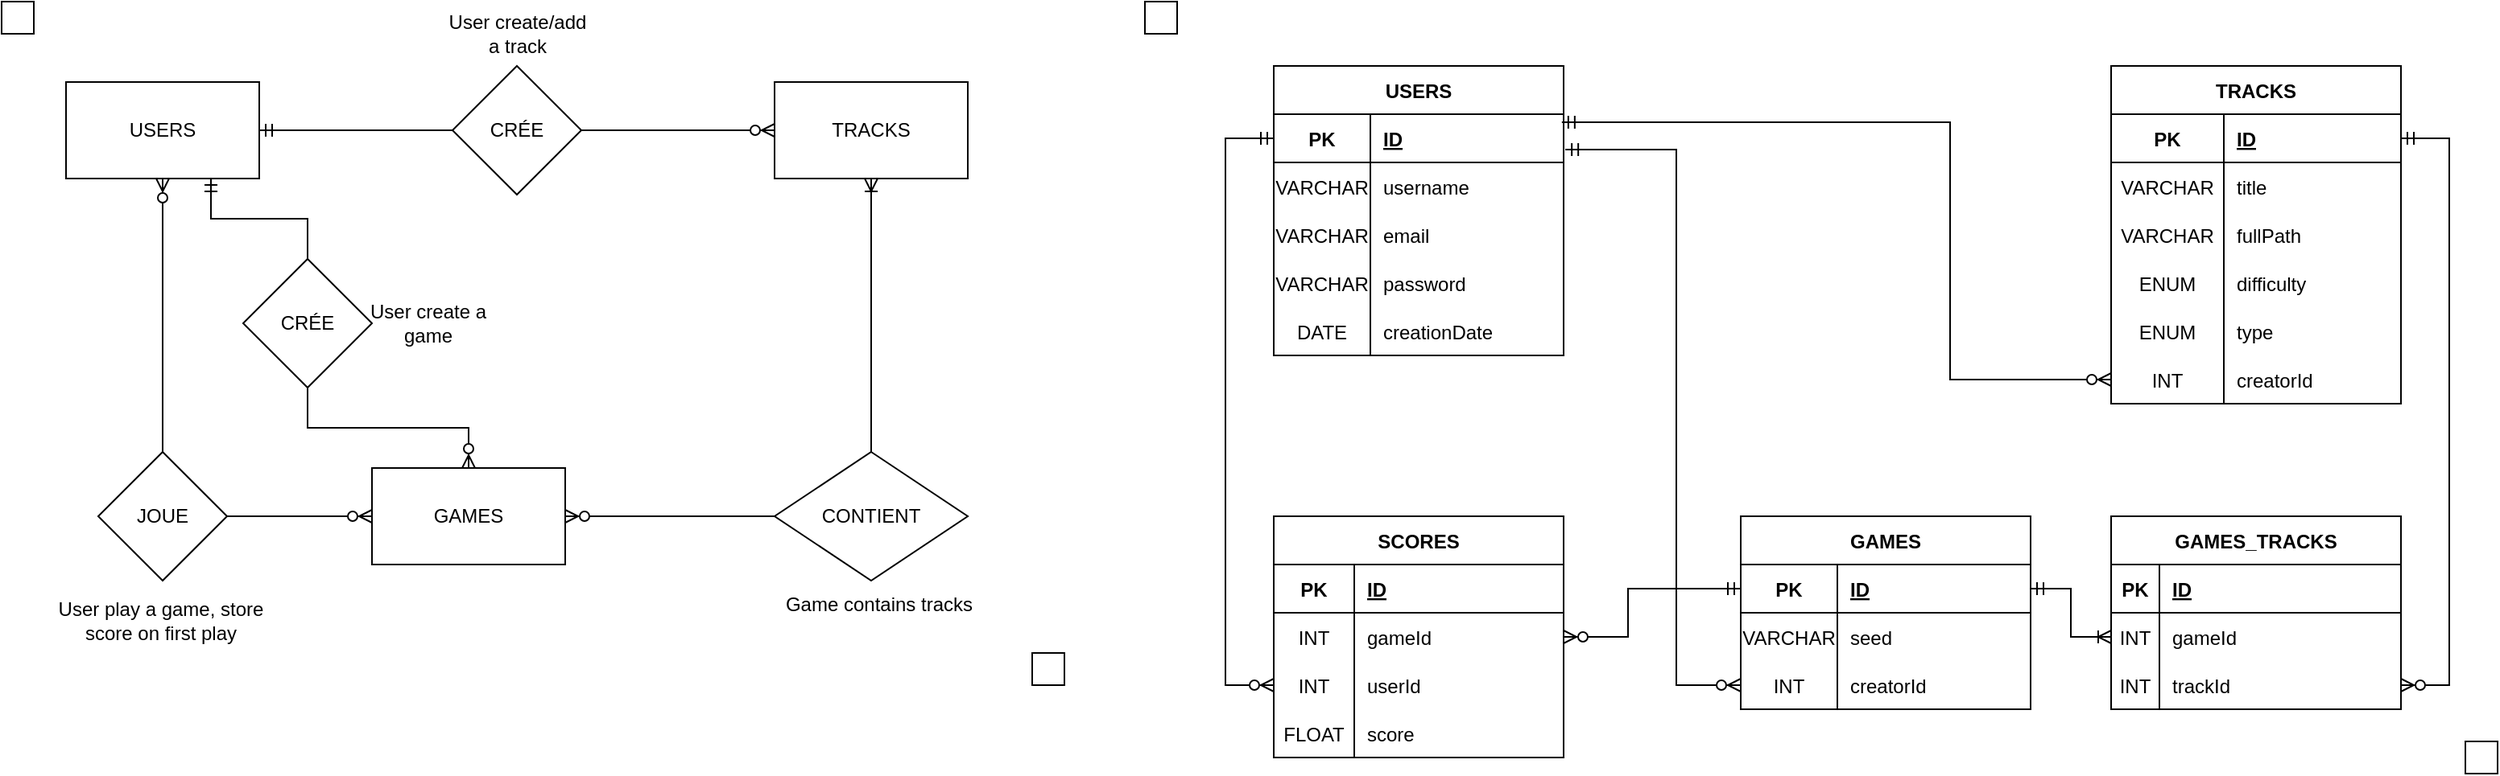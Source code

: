 <mxfile version="14.5.3" type="device"><diagram name="Page-1" id="97916047-d0de-89f5-080d-49f4d83e522f"><mxGraphModel dx="1020" dy="618" grid="1" gridSize="10" guides="1" tooltips="1" connect="1" arrows="1" fold="1" page="1" pageScale="1.5" pageWidth="1169" pageHeight="827" background="#ffffff" math="0" shadow="0"><root><mxCell id="0"/><mxCell id="1" parent="0"/><mxCell id="CS-FaStRiNqNvO4yobFf-221" value="TRACKS" style="shape=table;startSize=30;container=1;collapsible=1;childLayout=tableLayout;fixedRows=1;rowLines=0;fontStyle=1;align=center;resizeLast=1;" parent="1" vertex="1"><mxGeometry x="1400" y="520" width="180" height="210" as="geometry"/></mxCell><mxCell id="CS-FaStRiNqNvO4yobFf-222" value="" style="shape=partialRectangle;collapsible=0;dropTarget=0;pointerEvents=0;fillColor=none;top=0;left=0;bottom=1;right=0;points=[[0,0.5],[1,0.5]];portConstraint=eastwest;" parent="CS-FaStRiNqNvO4yobFf-221" vertex="1"><mxGeometry y="30" width="180" height="30" as="geometry"/></mxCell><mxCell id="CS-FaStRiNqNvO4yobFf-223" value="PK" style="shape=partialRectangle;connectable=0;fillColor=none;top=0;left=0;bottom=0;right=0;fontStyle=1;overflow=hidden;" parent="CS-FaStRiNqNvO4yobFf-222" vertex="1"><mxGeometry width="70" height="30" as="geometry"/></mxCell><mxCell id="CS-FaStRiNqNvO4yobFf-224" value="ID" style="shape=partialRectangle;connectable=0;fillColor=none;top=0;left=0;bottom=0;right=0;align=left;spacingLeft=6;fontStyle=5;overflow=hidden;" parent="CS-FaStRiNqNvO4yobFf-222" vertex="1"><mxGeometry x="70" width="110" height="30" as="geometry"/></mxCell><mxCell id="CS-FaStRiNqNvO4yobFf-225" value="" style="shape=partialRectangle;collapsible=0;dropTarget=0;pointerEvents=0;fillColor=none;top=0;left=0;bottom=0;right=0;points=[[0,0.5],[1,0.5]];portConstraint=eastwest;" parent="CS-FaStRiNqNvO4yobFf-221" vertex="1"><mxGeometry y="60" width="180" height="30" as="geometry"/></mxCell><mxCell id="CS-FaStRiNqNvO4yobFf-226" value="VARCHAR" style="shape=partialRectangle;connectable=0;fillColor=none;top=0;left=0;bottom=0;right=0;editable=1;overflow=hidden;" parent="CS-FaStRiNqNvO4yobFf-225" vertex="1"><mxGeometry width="70" height="30" as="geometry"/></mxCell><mxCell id="CS-FaStRiNqNvO4yobFf-227" value="title" style="shape=partialRectangle;connectable=0;fillColor=none;top=0;left=0;bottom=0;right=0;align=left;spacingLeft=6;overflow=hidden;" parent="CS-FaStRiNqNvO4yobFf-225" vertex="1"><mxGeometry x="70" width="110" height="30" as="geometry"/></mxCell><mxCell id="CS-FaStRiNqNvO4yobFf-228" style="shape=partialRectangle;collapsible=0;dropTarget=0;pointerEvents=0;fillColor=none;top=0;left=0;bottom=0;right=0;points=[[0,0.5],[1,0.5]];portConstraint=eastwest;" parent="CS-FaStRiNqNvO4yobFf-221" vertex="1"><mxGeometry y="90" width="180" height="30" as="geometry"/></mxCell><mxCell id="CS-FaStRiNqNvO4yobFf-229" value="VARCHAR" style="shape=partialRectangle;connectable=0;fillColor=none;top=0;left=0;bottom=0;right=0;editable=1;overflow=hidden;" parent="CS-FaStRiNqNvO4yobFf-228" vertex="1"><mxGeometry width="70" height="30" as="geometry"/></mxCell><mxCell id="CS-FaStRiNqNvO4yobFf-230" value="fullPath" style="shape=partialRectangle;connectable=0;fillColor=none;top=0;left=0;bottom=0;right=0;align=left;spacingLeft=6;overflow=hidden;" parent="CS-FaStRiNqNvO4yobFf-228" vertex="1"><mxGeometry x="70" width="110" height="30" as="geometry"/></mxCell><mxCell id="CS-FaStRiNqNvO4yobFf-231" style="shape=partialRectangle;collapsible=0;dropTarget=0;pointerEvents=0;fillColor=none;top=0;left=0;bottom=0;right=0;points=[[0,0.5],[1,0.5]];portConstraint=eastwest;" parent="CS-FaStRiNqNvO4yobFf-221" vertex="1"><mxGeometry y="120" width="180" height="30" as="geometry"/></mxCell><mxCell id="CS-FaStRiNqNvO4yobFf-232" value="ENUM" style="shape=partialRectangle;connectable=0;fillColor=none;top=0;left=0;bottom=0;right=0;editable=1;overflow=hidden;" parent="CS-FaStRiNqNvO4yobFf-231" vertex="1"><mxGeometry width="70" height="30" as="geometry"/></mxCell><mxCell id="CS-FaStRiNqNvO4yobFf-233" value="difficulty" style="shape=partialRectangle;connectable=0;fillColor=none;top=0;left=0;bottom=0;right=0;align=left;spacingLeft=6;overflow=hidden;" parent="CS-FaStRiNqNvO4yobFf-231" vertex="1"><mxGeometry x="70" width="110" height="30" as="geometry"/></mxCell><mxCell id="CS-FaStRiNqNvO4yobFf-234" style="shape=partialRectangle;collapsible=0;dropTarget=0;pointerEvents=0;fillColor=none;top=0;left=0;bottom=0;right=0;points=[[0,0.5],[1,0.5]];portConstraint=eastwest;" parent="CS-FaStRiNqNvO4yobFf-221" vertex="1"><mxGeometry y="150" width="180" height="30" as="geometry"/></mxCell><mxCell id="CS-FaStRiNqNvO4yobFf-235" value="ENUM" style="shape=partialRectangle;connectable=0;fillColor=none;top=0;left=0;bottom=0;right=0;editable=1;overflow=hidden;" parent="CS-FaStRiNqNvO4yobFf-234" vertex="1"><mxGeometry width="70" height="30" as="geometry"/></mxCell><mxCell id="CS-FaStRiNqNvO4yobFf-236" value="type" style="shape=partialRectangle;connectable=0;fillColor=none;top=0;left=0;bottom=0;right=0;align=left;spacingLeft=6;overflow=hidden;" parent="CS-FaStRiNqNvO4yobFf-234" vertex="1"><mxGeometry x="70" width="110" height="30" as="geometry"/></mxCell><mxCell id="02xay3juGhmSm_tKkRU3-226" style="shape=partialRectangle;collapsible=0;dropTarget=0;pointerEvents=0;fillColor=none;top=0;left=0;bottom=0;right=0;points=[[0,0.5],[1,0.5]];portConstraint=eastwest;" vertex="1" parent="CS-FaStRiNqNvO4yobFf-221"><mxGeometry y="180" width="180" height="30" as="geometry"/></mxCell><mxCell id="02xay3juGhmSm_tKkRU3-227" value="INT" style="shape=partialRectangle;connectable=0;fillColor=none;top=0;left=0;bottom=0;right=0;editable=1;overflow=hidden;" vertex="1" parent="02xay3juGhmSm_tKkRU3-226"><mxGeometry width="70" height="30" as="geometry"/></mxCell><mxCell id="02xay3juGhmSm_tKkRU3-228" value="creatorId" style="shape=partialRectangle;connectable=0;fillColor=none;top=0;left=0;bottom=0;right=0;align=left;spacingLeft=6;overflow=hidden;" vertex="1" parent="02xay3juGhmSm_tKkRU3-226"><mxGeometry x="70" width="110" height="30" as="geometry"/></mxCell><mxCell id="CS-FaStRiNqNvO4yobFf-237" value="SCORES" style="shape=table;startSize=30;container=1;collapsible=1;childLayout=tableLayout;fixedRows=1;rowLines=0;fontStyle=1;align=center;resizeLast=1;" parent="1" vertex="1"><mxGeometry x="880" y="800" width="180" height="150" as="geometry"/></mxCell><mxCell id="CS-FaStRiNqNvO4yobFf-238" value="" style="shape=partialRectangle;collapsible=0;dropTarget=0;pointerEvents=0;fillColor=none;top=0;left=0;bottom=1;right=0;points=[[0,0.5],[1,0.5]];portConstraint=eastwest;" parent="CS-FaStRiNqNvO4yobFf-237" vertex="1"><mxGeometry y="30" width="180" height="30" as="geometry"/></mxCell><mxCell id="CS-FaStRiNqNvO4yobFf-239" value="PK" style="shape=partialRectangle;connectable=0;fillColor=none;top=0;left=0;bottom=0;right=0;fontStyle=1;overflow=hidden;" parent="CS-FaStRiNqNvO4yobFf-238" vertex="1"><mxGeometry width="50" height="30" as="geometry"/></mxCell><mxCell id="CS-FaStRiNqNvO4yobFf-240" value="ID" style="shape=partialRectangle;connectable=0;fillColor=none;top=0;left=0;bottom=0;right=0;align=left;spacingLeft=6;fontStyle=5;overflow=hidden;" parent="CS-FaStRiNqNvO4yobFf-238" vertex="1"><mxGeometry x="50" width="130" height="30" as="geometry"/></mxCell><mxCell id="CS-FaStRiNqNvO4yobFf-241" value="" style="shape=partialRectangle;collapsible=0;dropTarget=0;pointerEvents=0;fillColor=none;top=0;left=0;bottom=0;right=0;points=[[0,0.5],[1,0.5]];portConstraint=eastwest;" parent="CS-FaStRiNqNvO4yobFf-237" vertex="1"><mxGeometry y="60" width="180" height="30" as="geometry"/></mxCell><mxCell id="CS-FaStRiNqNvO4yobFf-242" value="INT" style="shape=partialRectangle;connectable=0;fillColor=none;top=0;left=0;bottom=0;right=0;editable=1;overflow=hidden;" parent="CS-FaStRiNqNvO4yobFf-241" vertex="1"><mxGeometry width="50" height="30" as="geometry"/></mxCell><mxCell id="CS-FaStRiNqNvO4yobFf-243" value="gameId" style="shape=partialRectangle;connectable=0;fillColor=none;top=0;left=0;bottom=0;right=0;align=left;spacingLeft=6;overflow=hidden;" parent="CS-FaStRiNqNvO4yobFf-241" vertex="1"><mxGeometry x="50" width="130" height="30" as="geometry"/></mxCell><mxCell id="CS-FaStRiNqNvO4yobFf-244" value="" style="shape=partialRectangle;collapsible=0;dropTarget=0;pointerEvents=0;fillColor=none;top=0;left=0;bottom=0;right=0;points=[[0,0.5],[1,0.5]];portConstraint=eastwest;" parent="CS-FaStRiNqNvO4yobFf-237" vertex="1"><mxGeometry y="90" width="180" height="30" as="geometry"/></mxCell><mxCell id="CS-FaStRiNqNvO4yobFf-245" value="INT" style="shape=partialRectangle;connectable=0;fillColor=none;top=0;left=0;bottom=0;right=0;editable=1;overflow=hidden;" parent="CS-FaStRiNqNvO4yobFf-244" vertex="1"><mxGeometry width="50" height="30" as="geometry"/></mxCell><mxCell id="CS-FaStRiNqNvO4yobFf-246" value="userId" style="shape=partialRectangle;connectable=0;fillColor=none;top=0;left=0;bottom=0;right=0;align=left;spacingLeft=6;overflow=hidden;" parent="CS-FaStRiNqNvO4yobFf-244" vertex="1"><mxGeometry x="50" width="130" height="30" as="geometry"/></mxCell><mxCell id="02xay3juGhmSm_tKkRU3-238" style="shape=partialRectangle;collapsible=0;dropTarget=0;pointerEvents=0;fillColor=none;top=0;left=0;bottom=0;right=0;points=[[0,0.5],[1,0.5]];portConstraint=eastwest;" vertex="1" parent="CS-FaStRiNqNvO4yobFf-237"><mxGeometry y="120" width="180" height="30" as="geometry"/></mxCell><mxCell id="02xay3juGhmSm_tKkRU3-239" value="FLOAT" style="shape=partialRectangle;connectable=0;fillColor=none;top=0;left=0;bottom=0;right=0;editable=1;overflow=hidden;" vertex="1" parent="02xay3juGhmSm_tKkRU3-238"><mxGeometry width="50" height="30" as="geometry"/></mxCell><mxCell id="02xay3juGhmSm_tKkRU3-240" value="score" style="shape=partialRectangle;connectable=0;fillColor=none;top=0;left=0;bottom=0;right=0;align=left;spacingLeft=6;overflow=hidden;" vertex="1" parent="02xay3juGhmSm_tKkRU3-238"><mxGeometry x="50" width="130" height="30" as="geometry"/></mxCell><mxCell id="CS-FaStRiNqNvO4yobFf-247" value="USERS" style="shape=table;startSize=30;container=1;collapsible=1;childLayout=tableLayout;fixedRows=1;rowLines=0;fontStyle=1;align=center;resizeLast=1;" parent="1" vertex="1"><mxGeometry x="880" y="520" width="180" height="180" as="geometry"/></mxCell><mxCell id="CS-FaStRiNqNvO4yobFf-248" value="" style="shape=partialRectangle;collapsible=0;dropTarget=0;pointerEvents=0;fillColor=none;top=0;left=0;bottom=1;right=0;points=[[0,0.5],[1,0.5]];portConstraint=eastwest;" parent="CS-FaStRiNqNvO4yobFf-247" vertex="1"><mxGeometry y="30" width="180" height="30" as="geometry"/></mxCell><mxCell id="CS-FaStRiNqNvO4yobFf-249" value="PK" style="shape=partialRectangle;connectable=0;fillColor=none;top=0;left=0;bottom=0;right=0;fontStyle=1;overflow=hidden;" parent="CS-FaStRiNqNvO4yobFf-248" vertex="1"><mxGeometry width="60" height="30" as="geometry"/></mxCell><mxCell id="CS-FaStRiNqNvO4yobFf-250" value="ID" style="shape=partialRectangle;connectable=0;fillColor=none;top=0;left=0;bottom=0;right=0;align=left;spacingLeft=6;fontStyle=5;overflow=hidden;" parent="CS-FaStRiNqNvO4yobFf-248" vertex="1"><mxGeometry x="60" width="120" height="30" as="geometry"/></mxCell><mxCell id="CS-FaStRiNqNvO4yobFf-251" value="" style="shape=partialRectangle;collapsible=0;dropTarget=0;pointerEvents=0;fillColor=none;top=0;left=0;bottom=0;right=0;points=[[0,0.5],[1,0.5]];portConstraint=eastwest;" parent="CS-FaStRiNqNvO4yobFf-247" vertex="1"><mxGeometry y="60" width="180" height="30" as="geometry"/></mxCell><mxCell id="CS-FaStRiNqNvO4yobFf-252" value="VARCHAR" style="shape=partialRectangle;connectable=0;fillColor=none;top=0;left=0;bottom=0;right=0;editable=1;overflow=hidden;" parent="CS-FaStRiNqNvO4yobFf-251" vertex="1"><mxGeometry width="60" height="30" as="geometry"/></mxCell><mxCell id="CS-FaStRiNqNvO4yobFf-253" value="username" style="shape=partialRectangle;connectable=0;fillColor=none;top=0;left=0;bottom=0;right=0;align=left;spacingLeft=6;overflow=hidden;" parent="CS-FaStRiNqNvO4yobFf-251" vertex="1"><mxGeometry x="60" width="120" height="30" as="geometry"/></mxCell><mxCell id="CS-FaStRiNqNvO4yobFf-257" style="shape=partialRectangle;collapsible=0;dropTarget=0;pointerEvents=0;fillColor=none;top=0;left=0;bottom=0;right=0;points=[[0,0.5],[1,0.5]];portConstraint=eastwest;" parent="CS-FaStRiNqNvO4yobFf-247" vertex="1"><mxGeometry y="90" width="180" height="30" as="geometry"/></mxCell><mxCell id="CS-FaStRiNqNvO4yobFf-258" value="VARCHAR" style="shape=partialRectangle;connectable=0;fillColor=none;top=0;left=0;bottom=0;right=0;editable=1;overflow=hidden;" parent="CS-FaStRiNqNvO4yobFf-257" vertex="1"><mxGeometry width="60" height="30" as="geometry"/></mxCell><mxCell id="CS-FaStRiNqNvO4yobFf-259" value="email" style="shape=partialRectangle;connectable=0;fillColor=none;top=0;left=0;bottom=0;right=0;align=left;spacingLeft=6;overflow=hidden;" parent="CS-FaStRiNqNvO4yobFf-257" vertex="1"><mxGeometry x="60" width="120" height="30" as="geometry"/></mxCell><mxCell id="CS-FaStRiNqNvO4yobFf-260" style="shape=partialRectangle;collapsible=0;dropTarget=0;pointerEvents=0;fillColor=none;top=0;left=0;bottom=0;right=0;points=[[0,0.5],[1,0.5]];portConstraint=eastwest;" parent="CS-FaStRiNqNvO4yobFf-247" vertex="1"><mxGeometry y="120" width="180" height="30" as="geometry"/></mxCell><mxCell id="CS-FaStRiNqNvO4yobFf-261" value="VARCHAR" style="shape=partialRectangle;connectable=0;fillColor=none;top=0;left=0;bottom=0;right=0;editable=1;overflow=hidden;" parent="CS-FaStRiNqNvO4yobFf-260" vertex="1"><mxGeometry width="60" height="30" as="geometry"/></mxCell><mxCell id="CS-FaStRiNqNvO4yobFf-262" value="password" style="shape=partialRectangle;connectable=0;fillColor=none;top=0;left=0;bottom=0;right=0;align=left;spacingLeft=6;overflow=hidden;" parent="CS-FaStRiNqNvO4yobFf-260" vertex="1"><mxGeometry x="60" width="120" height="30" as="geometry"/></mxCell><mxCell id="CS-FaStRiNqNvO4yobFf-263" style="shape=partialRectangle;collapsible=0;dropTarget=0;pointerEvents=0;fillColor=none;top=0;left=0;bottom=0;right=0;points=[[0,0.5],[1,0.5]];portConstraint=eastwest;" parent="CS-FaStRiNqNvO4yobFf-247" vertex="1"><mxGeometry y="150" width="180" height="30" as="geometry"/></mxCell><mxCell id="CS-FaStRiNqNvO4yobFf-264" value="DATE" style="shape=partialRectangle;connectable=0;fillColor=none;top=0;left=0;bottom=0;right=0;editable=1;overflow=hidden;" parent="CS-FaStRiNqNvO4yobFf-263" vertex="1"><mxGeometry width="60" height="30" as="geometry"/></mxCell><mxCell id="CS-FaStRiNqNvO4yobFf-265" value="creationDate" style="shape=partialRectangle;connectable=0;fillColor=none;top=0;left=0;bottom=0;right=0;align=left;spacingLeft=6;overflow=hidden;" parent="CS-FaStRiNqNvO4yobFf-263" vertex="1"><mxGeometry x="60" width="120" height="30" as="geometry"/></mxCell><mxCell id="02xay3juGhmSm_tKkRU3-9" style="edgeStyle=orthogonalEdgeStyle;rounded=0;orthogonalLoop=1;jettySize=auto;html=1;exitX=0.5;exitY=1;exitDx=0;exitDy=0;entryX=0.5;entryY=0;entryDx=0;entryDy=0;endArrow=none;endFill=0;startArrow=ERzeroToMany;startFill=1;" edge="1" parent="1" source="CS-FaStRiNqNvO4yobFf-295" target="02xay3juGhmSm_tKkRU3-8"><mxGeometry relative="1" as="geometry"/></mxCell><mxCell id="02xay3juGhmSm_tKkRU3-195" style="edgeStyle=orthogonalEdgeStyle;rounded=0;orthogonalLoop=1;jettySize=auto;html=1;exitX=0.75;exitY=1;exitDx=0;exitDy=0;entryX=0.5;entryY=0;entryDx=0;entryDy=0;startArrow=ERmandOne;startFill=0;endArrow=none;endFill=0;" edge="1" parent="1" source="CS-FaStRiNqNvO4yobFf-295" target="02xay3juGhmSm_tKkRU3-194"><mxGeometry relative="1" as="geometry"/></mxCell><mxCell id="CS-FaStRiNqNvO4yobFf-295" value="USERS" style="rounded=0;whiteSpace=wrap;html=1;" parent="1" vertex="1"><mxGeometry x="130" y="530" width="120" height="60" as="geometry"/></mxCell><mxCell id="CS-FaStRiNqNvO4yobFf-297" value="CRÉE" style="rhombus;whiteSpace=wrap;html=1;" parent="1" vertex="1"><mxGeometry x="370" y="520" width="80" height="80" as="geometry"/></mxCell><mxCell id="02xay3juGhmSm_tKkRU3-13" style="edgeStyle=orthogonalEdgeStyle;rounded=0;orthogonalLoop=1;jettySize=auto;html=1;exitX=0.5;exitY=0;exitDx=0;exitDy=0;entryX=0.5;entryY=1;entryDx=0;entryDy=0;startArrow=none;startFill=0;endArrow=ERoneToMany;endFill=0;" edge="1" parent="1" source="CS-FaStRiNqNvO4yobFf-298" target="CS-FaStRiNqNvO4yobFf-312"><mxGeometry relative="1" as="geometry"/></mxCell><mxCell id="CS-FaStRiNqNvO4yobFf-298" value="CONTIENT" style="rhombus;whiteSpace=wrap;html=1;" parent="1" vertex="1"><mxGeometry x="570" y="760" width="120" height="80" as="geometry"/></mxCell><mxCell id="CS-FaStRiNqNvO4yobFf-299" value="" style="endArrow=ERzeroToMany;html=1;entryX=0;entryY=0.5;entryDx=0;entryDy=0;endFill=1;exitX=1;exitY=0.5;exitDx=0;exitDy=0;edgeStyle=orthogonalEdgeStyle;" parent="1" source="CS-FaStRiNqNvO4yobFf-297" target="CS-FaStRiNqNvO4yobFf-312" edge="1"><mxGeometry width="50" height="50" relative="1" as="geometry"><mxPoint x="390" y="770" as="sourcePoint"/><mxPoint x="540" y="690.0" as="targetPoint"/></mxGeometry></mxCell><mxCell id="CS-FaStRiNqNvO4yobFf-300" value="" style="endArrow=ERmandOne;html=1;entryX=1;entryY=0.5;entryDx=0;entryDy=0;endFill=0;exitX=0;exitY=0.5;exitDx=0;exitDy=0;" parent="1" source="CS-FaStRiNqNvO4yobFf-297" target="CS-FaStRiNqNvO4yobFf-295" edge="1"><mxGeometry width="50" height="50" relative="1" as="geometry"><mxPoint x="400" y="780" as="sourcePoint"/><mxPoint x="600" y="700" as="targetPoint"/></mxGeometry></mxCell><mxCell id="CS-FaStRiNqNvO4yobFf-312" value="TRACKS" style="rounded=0;whiteSpace=wrap;html=1;" parent="1" vertex="1"><mxGeometry x="570" y="530" width="120" height="60" as="geometry"/></mxCell><mxCell id="CS-FaStRiNqNvO4yobFf-316" style="edgeStyle=orthogonalEdgeStyle;rounded=0;orthogonalLoop=1;jettySize=auto;html=1;exitX=0;exitY=0.5;exitDx=0;exitDy=0;startArrow=ERzeroToMany;startFill=1;endArrow=ERmandOne;endFill=0;entryX=0.994;entryY=0.167;entryDx=0;entryDy=0;entryPerimeter=0;" parent="1" source="02xay3juGhmSm_tKkRU3-226" target="CS-FaStRiNqNvO4yobFf-248" edge="1"><mxGeometry relative="1" as="geometry"><mxPoint x="1160" y="595.0" as="sourcePoint"/><mxPoint x="1110" y="530" as="targetPoint"/><Array as="points"><mxPoint x="1300" y="715"/><mxPoint x="1300" y="555"/></Array></mxGeometry></mxCell><mxCell id="CS-FaStRiNqNvO4yobFf-320" value="" style="rounded=0;whiteSpace=wrap;html=1;" parent="1" vertex="1"><mxGeometry x="800" y="480" width="20" height="20" as="geometry"/></mxCell><mxCell id="CS-FaStRiNqNvO4yobFf-321" value="" style="rounded=0;whiteSpace=wrap;html=1;" parent="1" vertex="1"><mxGeometry x="1620" y="940" width="20" height="20" as="geometry"/></mxCell><mxCell id="CS-FaStRiNqNvO4yobFf-322" value="" style="rounded=0;whiteSpace=wrap;html=1;" parent="1" vertex="1"><mxGeometry x="730" y="885" width="20" height="20" as="geometry"/></mxCell><mxCell id="CS-FaStRiNqNvO4yobFf-323" value="" style="rounded=0;whiteSpace=wrap;html=1;" parent="1" vertex="1"><mxGeometry x="90" y="480" width="20" height="20" as="geometry"/></mxCell><mxCell id="02xay3juGhmSm_tKkRU3-5" style="edgeStyle=orthogonalEdgeStyle;rounded=0;orthogonalLoop=1;jettySize=auto;html=1;exitX=1;exitY=0.5;exitDx=0;exitDy=0;entryX=0;entryY=0.5;entryDx=0;entryDy=0;startArrow=ERzeroToMany;startFill=1;endArrow=none;endFill=0;" edge="1" parent="1" source="02xay3juGhmSm_tKkRU3-2" target="CS-FaStRiNqNvO4yobFf-298"><mxGeometry relative="1" as="geometry"/></mxCell><mxCell id="02xay3juGhmSm_tKkRU3-2" value="GAMES" style="rounded=0;whiteSpace=wrap;html=1;" vertex="1" parent="1"><mxGeometry x="320" y="770" width="120" height="60" as="geometry"/></mxCell><mxCell id="02xay3juGhmSm_tKkRU3-16" style="edgeStyle=orthogonalEdgeStyle;rounded=0;orthogonalLoop=1;jettySize=auto;html=1;exitX=1;exitY=0.5;exitDx=0;exitDy=0;entryX=0;entryY=0.5;entryDx=0;entryDy=0;endArrow=ERzeroToMany;endFill=1;" edge="1" parent="1" source="02xay3juGhmSm_tKkRU3-8" target="02xay3juGhmSm_tKkRU3-2"><mxGeometry relative="1" as="geometry"/></mxCell><mxCell id="02xay3juGhmSm_tKkRU3-8" value="JOUE" style="rhombus;whiteSpace=wrap;html=1;" vertex="1" parent="1"><mxGeometry x="150" y="760" width="80" height="80" as="geometry"/></mxCell><mxCell id="02xay3juGhmSm_tKkRU3-196" style="edgeStyle=orthogonalEdgeStyle;rounded=0;orthogonalLoop=1;jettySize=auto;html=1;exitX=0.5;exitY=1;exitDx=0;exitDy=0;entryX=0.5;entryY=0;entryDx=0;entryDy=0;startArrow=none;startFill=0;endArrow=ERzeroToMany;endFill=1;" edge="1" parent="1" source="02xay3juGhmSm_tKkRU3-194" target="02xay3juGhmSm_tKkRU3-2"><mxGeometry relative="1" as="geometry"/></mxCell><mxCell id="02xay3juGhmSm_tKkRU3-194" value="CRÉE" style="rhombus;whiteSpace=wrap;html=1;" vertex="1" parent="1"><mxGeometry x="240" y="640" width="80" height="80" as="geometry"/></mxCell><mxCell id="02xay3juGhmSm_tKkRU3-198" value="User create a game" style="text;html=1;strokeColor=none;fillColor=none;align=center;verticalAlign=middle;rounded=0;whiteSpace=wrap;" vertex="1" parent="1"><mxGeometry x="310" y="660" width="90" height="40" as="geometry"/></mxCell><mxCell id="02xay3juGhmSm_tKkRU3-199" value="User play a game, store score on first play" style="text;html=1;strokeColor=none;fillColor=none;align=center;verticalAlign=middle;rounded=0;whiteSpace=wrap;" vertex="1" parent="1"><mxGeometry x="124" y="840" width="130" height="50" as="geometry"/></mxCell><mxCell id="02xay3juGhmSm_tKkRU3-200" value="Game contains tracks" style="text;html=1;strokeColor=none;fillColor=none;align=center;verticalAlign=middle;rounded=0;whiteSpace=wrap;" vertex="1" parent="1"><mxGeometry x="570" y="840" width="130" height="30" as="geometry"/></mxCell><mxCell id="02xay3juGhmSm_tKkRU3-202" value="User create/add a track" style="text;html=1;strokeColor=none;fillColor=none;align=center;verticalAlign=middle;rounded=0;whiteSpace=wrap;" vertex="1" parent="1"><mxGeometry x="362.5" y="480" width="95" height="40" as="geometry"/></mxCell><mxCell id="02xay3juGhmSm_tKkRU3-206" value="GAMES_TRACKS" style="shape=table;startSize=30;container=1;collapsible=1;childLayout=tableLayout;fixedRows=1;rowLines=0;fontStyle=1;align=center;resizeLast=1;" vertex="1" parent="1"><mxGeometry x="1400" y="800" width="180" height="120" as="geometry"/></mxCell><mxCell id="02xay3juGhmSm_tKkRU3-207" value="" style="shape=partialRectangle;collapsible=0;dropTarget=0;pointerEvents=0;fillColor=none;top=0;left=0;bottom=1;right=0;points=[[0,0.5],[1,0.5]];portConstraint=eastwest;" vertex="1" parent="02xay3juGhmSm_tKkRU3-206"><mxGeometry y="30" width="180" height="30" as="geometry"/></mxCell><mxCell id="02xay3juGhmSm_tKkRU3-208" value="PK" style="shape=partialRectangle;connectable=0;fillColor=none;top=0;left=0;bottom=0;right=0;fontStyle=1;overflow=hidden;" vertex="1" parent="02xay3juGhmSm_tKkRU3-207"><mxGeometry width="30" height="30" as="geometry"/></mxCell><mxCell id="02xay3juGhmSm_tKkRU3-209" value="ID" style="shape=partialRectangle;connectable=0;fillColor=none;top=0;left=0;bottom=0;right=0;align=left;spacingLeft=6;fontStyle=5;overflow=hidden;" vertex="1" parent="02xay3juGhmSm_tKkRU3-207"><mxGeometry x="30" width="150" height="30" as="geometry"/></mxCell><mxCell id="02xay3juGhmSm_tKkRU3-210" value="" style="shape=partialRectangle;collapsible=0;dropTarget=0;pointerEvents=0;fillColor=none;top=0;left=0;bottom=0;right=0;points=[[0,0.5],[1,0.5]];portConstraint=eastwest;" vertex="1" parent="02xay3juGhmSm_tKkRU3-206"><mxGeometry y="60" width="180" height="30" as="geometry"/></mxCell><mxCell id="02xay3juGhmSm_tKkRU3-211" value="INT" style="shape=partialRectangle;connectable=0;fillColor=none;top=0;left=0;bottom=0;right=0;editable=1;overflow=hidden;" vertex="1" parent="02xay3juGhmSm_tKkRU3-210"><mxGeometry width="30" height="30" as="geometry"/></mxCell><mxCell id="02xay3juGhmSm_tKkRU3-212" value="gameId" style="shape=partialRectangle;connectable=0;fillColor=none;top=0;left=0;bottom=0;right=0;align=left;spacingLeft=6;overflow=hidden;" vertex="1" parent="02xay3juGhmSm_tKkRU3-210"><mxGeometry x="30" width="150" height="30" as="geometry"/></mxCell><mxCell id="02xay3juGhmSm_tKkRU3-213" value="" style="shape=partialRectangle;collapsible=0;dropTarget=0;pointerEvents=0;fillColor=none;top=0;left=0;bottom=0;right=0;points=[[0,0.5],[1,0.5]];portConstraint=eastwest;" vertex="1" parent="02xay3juGhmSm_tKkRU3-206"><mxGeometry y="90" width="180" height="30" as="geometry"/></mxCell><mxCell id="02xay3juGhmSm_tKkRU3-214" value="INT" style="shape=partialRectangle;connectable=0;fillColor=none;top=0;left=0;bottom=0;right=0;editable=1;overflow=hidden;" vertex="1" parent="02xay3juGhmSm_tKkRU3-213"><mxGeometry width="30" height="30" as="geometry"/></mxCell><mxCell id="02xay3juGhmSm_tKkRU3-215" value="trackId" style="shape=partialRectangle;connectable=0;fillColor=none;top=0;left=0;bottom=0;right=0;align=left;spacingLeft=6;overflow=hidden;" vertex="1" parent="02xay3juGhmSm_tKkRU3-213"><mxGeometry x="30" width="150" height="30" as="geometry"/></mxCell><mxCell id="02xay3juGhmSm_tKkRU3-216" value="GAMES" style="shape=table;startSize=30;container=1;collapsible=1;childLayout=tableLayout;fixedRows=1;rowLines=0;fontStyle=1;align=center;resizeLast=1;" vertex="1" parent="1"><mxGeometry x="1170" y="800" width="180" height="120" as="geometry"/></mxCell><mxCell id="02xay3juGhmSm_tKkRU3-217" value="" style="shape=partialRectangle;collapsible=0;dropTarget=0;pointerEvents=0;fillColor=none;top=0;left=0;bottom=1;right=0;points=[[0,0.5],[1,0.5]];portConstraint=eastwest;" vertex="1" parent="02xay3juGhmSm_tKkRU3-216"><mxGeometry y="30" width="180" height="30" as="geometry"/></mxCell><mxCell id="02xay3juGhmSm_tKkRU3-218" value="PK" style="shape=partialRectangle;connectable=0;fillColor=none;top=0;left=0;bottom=0;right=0;fontStyle=1;overflow=hidden;" vertex="1" parent="02xay3juGhmSm_tKkRU3-217"><mxGeometry width="60" height="30" as="geometry"/></mxCell><mxCell id="02xay3juGhmSm_tKkRU3-219" value="ID" style="shape=partialRectangle;connectable=0;fillColor=none;top=0;left=0;bottom=0;right=0;align=left;spacingLeft=6;fontStyle=5;overflow=hidden;" vertex="1" parent="02xay3juGhmSm_tKkRU3-217"><mxGeometry x="60" width="120" height="30" as="geometry"/></mxCell><mxCell id="02xay3juGhmSm_tKkRU3-220" value="" style="shape=partialRectangle;collapsible=0;dropTarget=0;pointerEvents=0;fillColor=none;top=0;left=0;bottom=0;right=0;points=[[0,0.5],[1,0.5]];portConstraint=eastwest;" vertex="1" parent="02xay3juGhmSm_tKkRU3-216"><mxGeometry y="60" width="180" height="30" as="geometry"/></mxCell><mxCell id="02xay3juGhmSm_tKkRU3-221" value="VARCHAR" style="shape=partialRectangle;connectable=0;fillColor=none;top=0;left=0;bottom=0;right=0;editable=1;overflow=hidden;" vertex="1" parent="02xay3juGhmSm_tKkRU3-220"><mxGeometry width="60" height="30" as="geometry"/></mxCell><mxCell id="02xay3juGhmSm_tKkRU3-222" value="seed" style="shape=partialRectangle;connectable=0;fillColor=none;top=0;left=0;bottom=0;right=0;align=left;spacingLeft=6;overflow=hidden;" vertex="1" parent="02xay3juGhmSm_tKkRU3-220"><mxGeometry x="60" width="120" height="30" as="geometry"/></mxCell><mxCell id="02xay3juGhmSm_tKkRU3-229" style="shape=partialRectangle;collapsible=0;dropTarget=0;pointerEvents=0;fillColor=none;top=0;left=0;bottom=0;right=0;points=[[0,0.5],[1,0.5]];portConstraint=eastwest;" vertex="1" parent="02xay3juGhmSm_tKkRU3-216"><mxGeometry y="90" width="180" height="30" as="geometry"/></mxCell><mxCell id="02xay3juGhmSm_tKkRU3-230" value="INT" style="shape=partialRectangle;connectable=0;fillColor=none;top=0;left=0;bottom=0;right=0;editable=1;overflow=hidden;" vertex="1" parent="02xay3juGhmSm_tKkRU3-229"><mxGeometry width="60" height="30" as="geometry"/></mxCell><mxCell id="02xay3juGhmSm_tKkRU3-231" value="creatorId" style="shape=partialRectangle;connectable=0;fillColor=none;top=0;left=0;bottom=0;right=0;align=left;spacingLeft=6;overflow=hidden;" vertex="1" parent="02xay3juGhmSm_tKkRU3-229"><mxGeometry x="60" width="120" height="30" as="geometry"/></mxCell><mxCell id="02xay3juGhmSm_tKkRU3-232" style="edgeStyle=orthogonalEdgeStyle;rounded=0;orthogonalLoop=1;jettySize=auto;html=1;exitX=1;exitY=0.5;exitDx=0;exitDy=0;entryX=1;entryY=0.5;entryDx=0;entryDy=0;startArrow=ERmandOne;startFill=0;endArrow=ERzeroToMany;endFill=1;" edge="1" parent="1" source="CS-FaStRiNqNvO4yobFf-222" target="02xay3juGhmSm_tKkRU3-213"><mxGeometry relative="1" as="geometry"><Array as="points"><mxPoint x="1610" y="565"/><mxPoint x="1610" y="905"/></Array></mxGeometry></mxCell><mxCell id="02xay3juGhmSm_tKkRU3-233" style="edgeStyle=orthogonalEdgeStyle;rounded=0;orthogonalLoop=1;jettySize=auto;html=1;exitX=1;exitY=0.5;exitDx=0;exitDy=0;entryX=0;entryY=0.5;entryDx=0;entryDy=0;startArrow=ERmandOne;startFill=0;endArrow=ERoneToMany;endFill=0;" edge="1" parent="1" source="02xay3juGhmSm_tKkRU3-217" target="02xay3juGhmSm_tKkRU3-210"><mxGeometry relative="1" as="geometry"/></mxCell><mxCell id="02xay3juGhmSm_tKkRU3-234" style="edgeStyle=orthogonalEdgeStyle;rounded=0;orthogonalLoop=1;jettySize=auto;html=1;entryX=0;entryY=0.5;entryDx=0;entryDy=0;startArrow=ERmandOne;startFill=0;endArrow=ERzeroToMany;endFill=1;exitX=1.006;exitY=0.733;exitDx=0;exitDy=0;exitPerimeter=0;" edge="1" parent="1" source="CS-FaStRiNqNvO4yobFf-248" target="02xay3juGhmSm_tKkRU3-229"><mxGeometry relative="1" as="geometry"><mxPoint x="1100" y="565" as="sourcePoint"/><Array as="points"><mxPoint x="1130" y="572"/><mxPoint x="1130" y="905"/></Array></mxGeometry></mxCell><mxCell id="02xay3juGhmSm_tKkRU3-235" style="edgeStyle=orthogonalEdgeStyle;rounded=0;orthogonalLoop=1;jettySize=auto;html=1;exitX=0;exitY=0.5;exitDx=0;exitDy=0;entryX=1;entryY=0.5;entryDx=0;entryDy=0;startArrow=ERmandOne;startFill=0;endArrow=ERzeroToMany;endFill=1;" edge="1" parent="1" source="02xay3juGhmSm_tKkRU3-217" target="CS-FaStRiNqNvO4yobFf-241"><mxGeometry relative="1" as="geometry"><Array as="points"><mxPoint x="1100" y="845"/><mxPoint x="1100" y="875"/></Array></mxGeometry></mxCell><mxCell id="02xay3juGhmSm_tKkRU3-236" style="edgeStyle=orthogonalEdgeStyle;rounded=0;orthogonalLoop=1;jettySize=auto;html=1;exitX=0;exitY=0.5;exitDx=0;exitDy=0;entryX=0;entryY=0.5;entryDx=0;entryDy=0;startArrow=ERmandOne;startFill=0;endArrow=ERzeroToMany;endFill=1;" edge="1" parent="1" source="CS-FaStRiNqNvO4yobFf-248" target="CS-FaStRiNqNvO4yobFf-244"><mxGeometry relative="1" as="geometry"><Array as="points"><mxPoint x="850" y="565"/><mxPoint x="850" y="905"/></Array></mxGeometry></mxCell></root></mxGraphModel></diagram></mxfile>